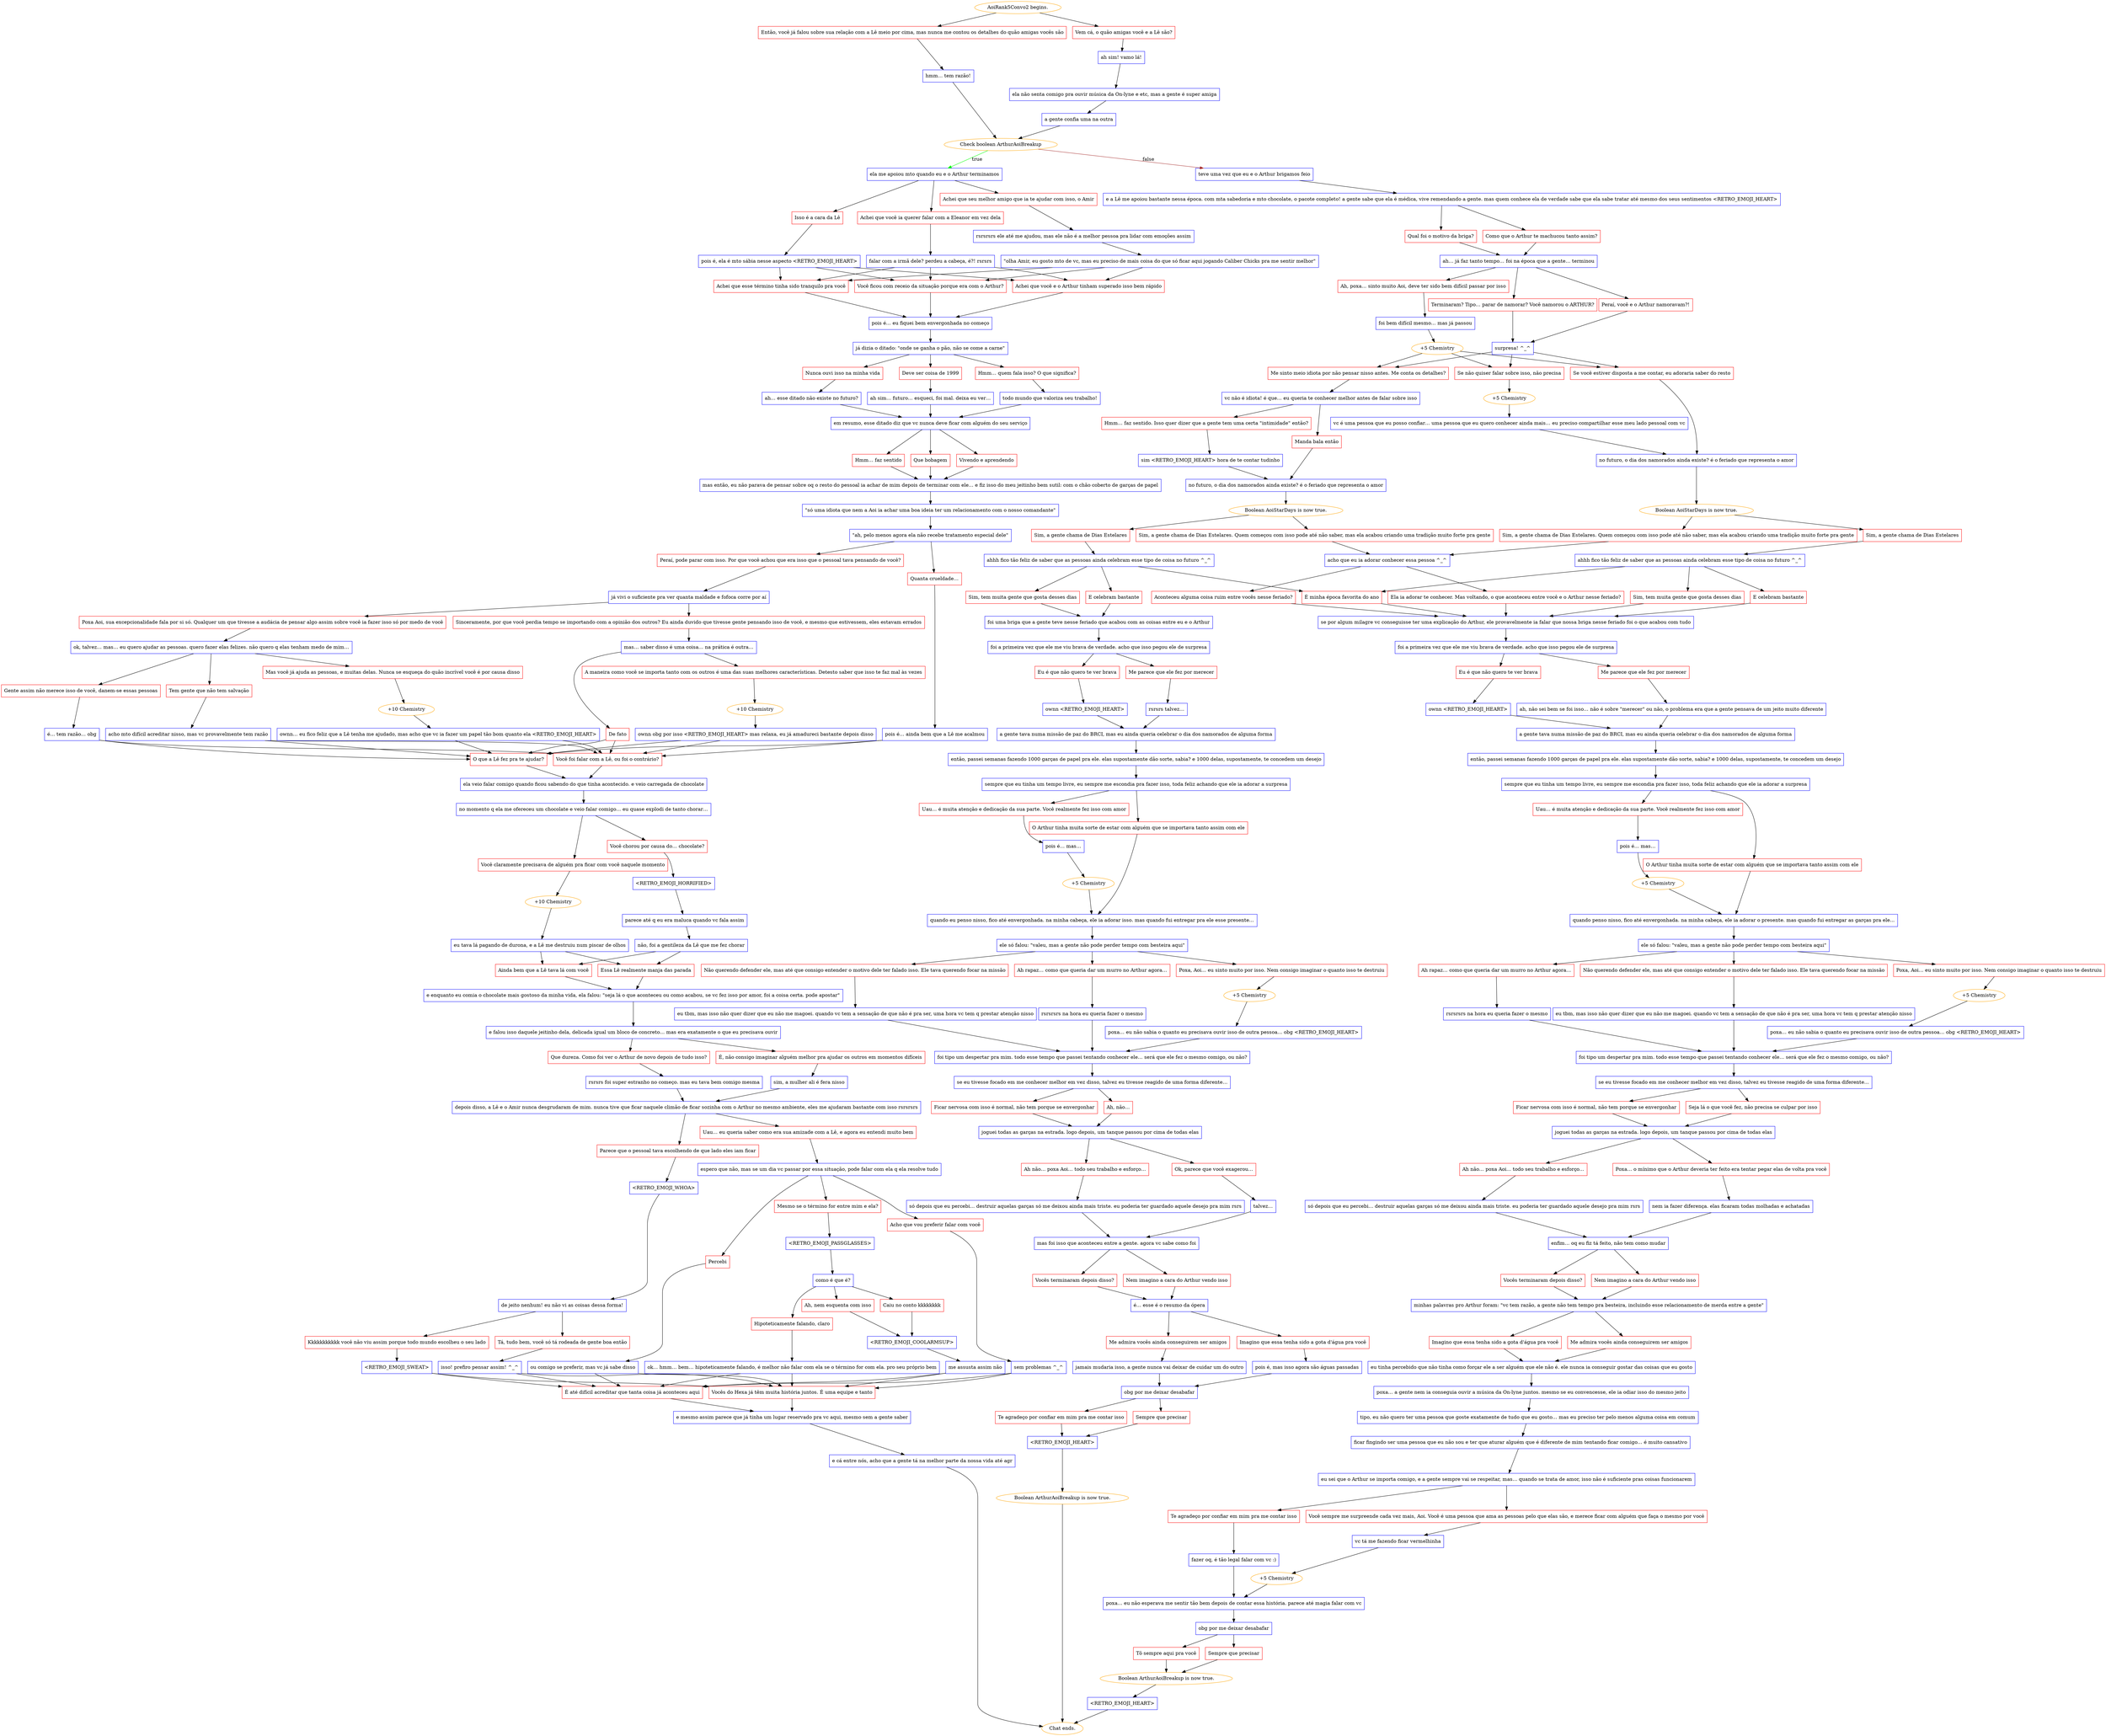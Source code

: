 digraph {
	"AoiRank5Convo2 begins." [color=orange];
		"AoiRank5Convo2 begins." -> j3594922839;
		"AoiRank5Convo2 begins." -> j2038218511;
	j3594922839 [label="Então, você já falou sobre sua relação com a Lê meio por cima, mas nunca me contou os detalhes do quão amigas vocês são",shape=box,color=red];
		j3594922839 -> j4122311262;
	j2038218511 [label="Vem cá, o quão amigas você e a Lê são?",shape=box,color=red];
		j2038218511 -> j413483796;
	j4122311262 [label="hmm… tem razão!",shape=box,color=blue];
		j4122311262 -> j3878575433;
	j413483796 [label="ah sim! vamo lá!",shape=box,color=blue];
		j413483796 -> j1634576999;
	j3878575433 [label="Check boolean ArthurAoiBreakup",color=orange];
		j3878575433 -> j2672778201 [label=true,color=green];
		j3878575433 -> j1548156428 [label=false,color=brown];
	j1634576999 [label="ela não senta comigo pra ouvir música da On-lyne e etc, mas a gente é super amiga",shape=box,color=blue];
		j1634576999 -> j3671720260;
	j2672778201 [label="ela me apoiou mto quando eu e o Arthur terminamos",shape=box,color=blue];
		j2672778201 -> j2114020407;
		j2672778201 -> j2064468269;
		j2672778201 -> j3864143180;
	j1548156428 [label="teve uma vez que eu e o Arthur brigamos feio",shape=box,color=blue];
		j1548156428 -> j2531424033;
	j3671720260 [label="a gente confia uma na outra",shape=box,color=blue];
		j3671720260 -> j3878575433;
	j2114020407 [label="Achei que você ia querer falar com a Eleanor em vez dela",shape=box,color=red];
		j2114020407 -> j296465414;
	j2064468269 [label="Achei que seu melhor amigo que ia te ajudar com isso, o Amir",shape=box,color=red];
		j2064468269 -> j1249509868;
	j3864143180 [label="Isso é a cara da Lê",shape=box,color=red];
		j3864143180 -> j390662233;
	j2531424033 [label="e a Lê me apoiou bastante nessa época. com mta sabedoria e mto chocolate, o pacote completo! a gente sabe que ela é médica, vive remendando a gente. mas quem conhece ela de verdade sabe que ela sabe tratar até mesmo dos seus sentimentos <RETRO_EMOJI_HEART>",shape=box,color=blue];
		j2531424033 -> j2309493348;
		j2531424033 -> j3515236435;
	j296465414 [label="falar com a irmã dele? perdeu a cabeça, é?! rsrsrs",shape=box,color=blue];
		j296465414 -> j2243884364;
		j296465414 -> j1204961757;
		j296465414 -> j2640078934;
	j1249509868 [label="rsrsrsrs ele até me ajudou, mas ele não é a melhor pessoa pra lidar com emoções assim",shape=box,color=blue];
		j1249509868 -> j3106780286;
	j390662233 [label="pois é, ela é mto sábia nesse aspecto <RETRO_EMOJI_HEART>",shape=box,color=blue];
		j390662233 -> j2243884364;
		j390662233 -> j1204961757;
		j390662233 -> j2640078934;
	j2309493348 [label="Qual foi o motivo da briga?",shape=box,color=red];
		j2309493348 -> j2398386026;
	j3515236435 [label="Como que o Arthur te machucou tanto assim?",shape=box,color=red];
		j3515236435 -> j2398386026;
	j2243884364 [label="Você ficou com receio da situação porque era com o Arthur?",shape=box,color=red];
		j2243884364 -> j703240852;
	j1204961757 [label="Achei que esse término tinha sido tranquilo pra você",shape=box,color=red];
		j1204961757 -> j703240852;
	j2640078934 [label="Achei que você e o Arthur tinham superado isso bem rápido",shape=box,color=red];
		j2640078934 -> j703240852;
	j3106780286 [label="\"olha Amir, eu gosto mto de vc, mas eu preciso de mais coisa do que só ficar aqui jogando Caliber Chicks pra me sentir melhor\"",shape=box,color=blue];
		j3106780286 -> j2243884364;
		j3106780286 -> j1204961757;
		j3106780286 -> j2640078934;
	j2398386026 [label="ah… já faz tanto tempo… foi na época que a gente… terminou",shape=box,color=blue];
		j2398386026 -> j2027287727;
		j2398386026 -> j1136020603;
		j2398386026 -> j1212580610;
	j703240852 [label="pois é… eu fiquei bem envergonhada no começo",shape=box,color=blue];
		j703240852 -> j568982407;
	j2027287727 [label="Peraí, você e o Arthur namoravam?!",shape=box,color=red];
		j2027287727 -> j3687936759;
	j1136020603 [label="Terminaram? Tipo… parar de namorar? Você namorou o ARTHUR?",shape=box,color=red];
		j1136020603 -> j3687936759;
	j1212580610 [label="Ah, poxa… sinto muito Aoi, deve ter sido bem difícil passar por isso",shape=box,color=red];
		j1212580610 -> j353751171;
	j568982407 [label="já dizia o ditado: \"onde se ganha o pão, não se come a carne\"",shape=box,color=blue];
		j568982407 -> j4224443707;
		j568982407 -> j1981180506;
		j568982407 -> j2513221048;
	j3687936759 [label="surpresa! ^_^",shape=box,color=blue];
		j3687936759 -> j201300709;
		j3687936759 -> j1893755722;
		j3687936759 -> j2865204619;
	j353751171 [label="foi bem difícil mesmo… mas já passou",shape=box,color=blue];
		j353751171 -> j4253216978;
	j4224443707 [label="Nunca ouvi isso na minha vida",shape=box,color=red];
		j4224443707 -> j4286092613;
	j1981180506 [label="Deve ser coisa de 1999",shape=box,color=red];
		j1981180506 -> j37021478;
	j2513221048 [label="Hmm… quem fala isso? O que significa?",shape=box,color=red];
		j2513221048 -> j2518423044;
	j201300709 [label="Se não quiser falar sobre isso, não precisa",shape=box,color=red];
		j201300709 -> j3943311910;
	j1893755722 [label="Se você estiver disposta a me contar, eu adoraria saber do resto",shape=box,color=red];
		j1893755722 -> j753922387;
	j2865204619 [label="Me sinto meio idiota por não pensar nisso antes. Me conta os detalhes?",shape=box,color=red];
		j2865204619 -> j4134665387;
	j4253216978 [label="+5 Chemistry",color=orange];
		j4253216978 -> j201300709;
		j4253216978 -> j1893755722;
		j4253216978 -> j2865204619;
	j4286092613 [label="ah… esse ditado não existe no futuro?",shape=box,color=blue];
		j4286092613 -> j3859095297;
	j37021478 [label="ah sim… futuro… esqueci, foi mal. deixa eu ver…",shape=box,color=blue];
		j37021478 -> j3859095297;
	j2518423044 [label="todo mundo que valoriza seu trabalho!",shape=box,color=blue];
		j2518423044 -> j3859095297;
	j3943311910 [label="+5 Chemistry",color=orange];
		j3943311910 -> j1801282605;
	j753922387 [label="no futuro, o dia dos namorados ainda existe? é o feriado que representa o amor",shape=box,color=blue];
		j753922387 -> j4226856760;
	j4134665387 [label="vc não é idiota! é que… eu queria te conhecer melhor antes de falar sobre isso",shape=box,color=blue];
		j4134665387 -> j3175285340;
		j4134665387 -> j3871584914;
	j3859095297 [label="em resumo, esse ditado diz que vc nunca deve ficar com alguém do seu serviço",shape=box,color=blue];
		j3859095297 -> j1907236269;
		j3859095297 -> j3344194529;
		j3859095297 -> j658850996;
	j1801282605 [label="vc é uma pessoa que eu posso confiar… uma pessoa que eu quero conhecer ainda mais… eu preciso compartilhar esse meu lado pessoal com vc",shape=box,color=blue];
		j1801282605 -> j753922387;
	j4226856760 [label="Boolean AoiStarDays is now true.",color=orange];
		j4226856760 -> j2022374815;
		j4226856760 -> j4068916748;
	j3175285340 [label="Manda bala então",shape=box,color=red];
		j3175285340 -> j3963842551;
	j3871584914 [label="Hmm… faz sentido. Isso quer dizer que a gente tem uma certa \"intimidade\" então?",shape=box,color=red];
		j3871584914 -> j3980840308;
	j1907236269 [label="Hmm… faz sentido",shape=box,color=red];
		j1907236269 -> j2333043766;
	j3344194529 [label="Que bobagem",shape=box,color=red];
		j3344194529 -> j2333043766;
	j658850996 [label="Vivendo e aprendendo",shape=box,color=red];
		j658850996 -> j2333043766;
	j2022374815 [label="Sim, a gente chama de Dias Estelares",shape=box,color=red];
		j2022374815 -> j1893076360;
	j4068916748 [label="Sim, a gente chama de Dias Estelares. Quem começou com isso pode até não saber, mas ela acabou criando uma tradição muito forte pra gente",shape=box,color=red];
		j4068916748 -> j1383643016;
	j3963842551 [label="no futuro, o dia dos namorados ainda existe? é o feriado que representa o amor",shape=box,color=blue];
		j3963842551 -> j3431366332;
	j3980840308 [label="sim <RETRO_EMOJI_HEART> hora de te contar tudinho",shape=box,color=blue];
		j3980840308 -> j3963842551;
	j2333043766 [label="mas então, eu não parava de pensar sobre oq o resto do pessoal ia achar de mim depois de terminar com ele… e fiz isso do meu jeitinho bem sutil: com o chão coberto de garças de papel",shape=box,color=blue];
		j2333043766 -> j3494735404;
	j1893076360 [label="ahhh fico tão feliz de saber que as pessoas ainda celebram esse tipo de coisa no futuro ^_^",shape=box,color=blue];
		j1893076360 -> j4276822344;
		j1893076360 -> j4206230338;
		j1893076360 -> j350482918;
	j1383643016 [label="acho que eu ia adorar conhecer essa pessoa ^_^",shape=box,color=blue];
		j1383643016 -> j49063936;
		j1383643016 -> j3387652444;
	j3431366332 [label="Boolean AoiStarDays is now true.",color=orange];
		j3431366332 -> j14572219;
		j3431366332 -> j3702572225;
	j3494735404 [label="\"só uma idiota que nem a Aoi ia achar uma boa ideia ter um relacionamento com o nosso comandante\"",shape=box,color=blue];
		j3494735404 -> j445018082;
	j4276822344 [label="E celebram bastante",shape=box,color=red];
		j4276822344 -> j2254738185;
	j4206230338 [label="Sim, tem muita gente que gosta desses dias",shape=box,color=red];
		j4206230338 -> j2254738185;
	j350482918 [label="É minha época favorita do ano",shape=box,color=red];
		j350482918 -> j2254738185;
	j49063936 [label="Ela ia adorar te conhecer. Mas voltando, o que aconteceu entre você e o Arthur nesse feriado?",shape=box,color=red];
		j49063936 -> j2254738185;
	j3387652444 [label="Aconteceu alguma coisa ruim entre vocês nesse feriado?",shape=box,color=red];
		j3387652444 -> j2254738185;
	j14572219 [label="Sim, a gente chama de Dias Estelares. Quem começou com isso pode até não saber, mas ela acabou criando uma tradição muito forte pra gente",shape=box,color=red];
		j14572219 -> j1383643016;
	j3702572225 [label="Sim, a gente chama de Dias Estelares",shape=box,color=red];
		j3702572225 -> j625295073;
	j445018082 [label="\"ah, pelo menos agora ela não recebe tratamento especial dele\"",shape=box,color=blue];
		j445018082 -> j3880969860;
		j445018082 -> j2667226622;
	j2254738185 [label="se por algum milagre vc conseguisse ter uma explicação do Arthur, ele provavelmente ia falar que nossa briga nesse feriado foi o que acabou com tudo",shape=box,color=blue];
		j2254738185 -> j882448994;
	j625295073 [label="ahhh fico tão feliz de saber que as pessoas ainda celebram esse tipo de coisa no futuro ^_^",shape=box,color=blue];
		j625295073 -> j350482918;
		j625295073 -> j2408422305;
		j625295073 -> j2168571030;
	j3880969860 [label="Peraí, pode parar com isso. Por que você achou que era isso que o pessoal tava pensando de você?",shape=box,color=red];
		j3880969860 -> j3459291119;
	j2667226622 [label="Quanta crueldade…",shape=box,color=red];
		j2667226622 -> j491630608;
	j882448994 [label="foi a primeira vez que ele me viu brava de verdade. acho que isso pegou ele de surpresa",shape=box,color=blue];
		j882448994 -> j3081830559;
		j882448994 -> j3952221136;
	j2408422305 [label="Sim, tem muita gente que gosta desses dias",shape=box,color=red];
		j2408422305 -> j2538314575;
	j2168571030 [label="E celebram bastante",shape=box,color=red];
		j2168571030 -> j2538314575;
	j3459291119 [label="já vivi o suficiente pra ver quanta maldade e fofoca corre por aí",shape=box,color=blue];
		j3459291119 -> j2760911299;
		j3459291119 -> j2820755499;
	j491630608 [label="pois é… ainda bem que a Lê me acalmou",shape=box,color=blue];
		j491630608 -> j85612028;
		j491630608 -> j2059859187;
	j3081830559 [label="Eu é que não quero te ver brava",shape=box,color=red];
		j3081830559 -> j1713105927;
	j3952221136 [label="Me parece que ele fez por merecer",shape=box,color=red];
		j3952221136 -> j3357888340;
	j2538314575 [label="foi uma briga que a gente teve nesse feriado que acabou com as coisas entre eu e o Arthur",shape=box,color=blue];
		j2538314575 -> j227726364;
	j2760911299 [label="Sinceramente, por que você perdia tempo se importando com a opinião dos outros? Eu ainda duvido que tivesse gente pensando isso de você, e mesmo que estivessem, eles estavam errados",shape=box,color=red];
		j2760911299 -> j229856701;
	j2820755499 [label="Poxa Aoi, sua excepcionalidade fala por si só. Qualquer um que tivesse a audácia de pensar algo assim sobre você ia fazer isso só por medo de você",shape=box,color=red];
		j2820755499 -> j2968395972;
	j85612028 [label="Você foi falar com a Lê, ou foi o contrário?",shape=box,color=red];
		j85612028 -> j3241929283;
	j2059859187 [label="O que a Lê fez pra te ajudar?",shape=box,color=red];
		j2059859187 -> j3241929283;
	j1713105927 [label="ownn <RETRO_EMOJI_HEART>",shape=box,color=blue];
		j1713105927 -> j2684839007;
	j3357888340 [label="ah, não sei bem se foi isso… não é sobre \"merecer\" ou não, o problema era que a gente pensava de um jeito muito diferente",shape=box,color=blue];
		j3357888340 -> j2684839007;
	j227726364 [label="foi a primeira vez que ele me viu brava de verdade. acho que isso pegou ele de surpresa",shape=box,color=blue];
		j227726364 -> j3426889917;
		j227726364 -> j283533977;
	j229856701 [label="mas… saber disso é uma coisa… na prática é outra…",shape=box,color=blue];
		j229856701 -> j2973900566;
		j229856701 -> j2922289462;
	j2968395972 [label="ok, talvez… mas… eu quero ajudar as pessoas. quero fazer elas felizes. não quero q elas tenham medo de mim…",shape=box,color=blue];
		j2968395972 -> j3768686146;
		j2968395972 -> j4033246517;
		j2968395972 -> j2763186737;
	j3241929283 [label="ela veio falar comigo quando ficou sabendo do que tinha acontecido. e veio carregada de chocolate",shape=box,color=blue];
		j3241929283 -> j213056655;
	j2684839007 [label="a gente tava numa missão de paz do BRCI, mas eu ainda queria celebrar o dia dos namorados de alguma forma",shape=box,color=blue];
		j2684839007 -> j1655232528;
	j3426889917 [label="Eu é que não quero te ver brava",shape=box,color=red];
		j3426889917 -> j1904149821;
	j283533977 [label="Me parece que ele fez por merecer",shape=box,color=red];
		j283533977 -> j524304078;
	j2973900566 [label="A maneira como você se importa tanto com os outros é uma das suas melhores características. Detesto saber que isso te faz mal às vezes",shape=box,color=red];
		j2973900566 -> j2791876074;
	j2922289462 [label="De fato",shape=box,color=red];
		j2922289462 -> j85612028;
		j2922289462 -> j2059859187;
	j3768686146 [label="Gente assim não merece isso de você, danem-se essas pessoas",shape=box,color=red];
		j3768686146 -> j2267230424;
	j4033246517 [label="Tem gente que não tem salvação",shape=box,color=red];
		j4033246517 -> j2486430723;
	j2763186737 [label="Mas você já ajuda as pessoas, e muitas delas. Nunca se esqueça do quão incrível você é por causa disso",shape=box,color=red];
		j2763186737 -> j1246651271;
	j213056655 [label="no momento q ela me ofereceu um chocolate e veio falar comigo… eu quase explodi de tanto chorar…",shape=box,color=blue];
		j213056655 -> j673467986;
		j213056655 -> j1337725513;
	j1655232528 [label="então, passei semanas fazendo 1000 garças de papel pra ele. elas supostamente dão sorte, sabia? e 1000 delas, supostamente, te concedem um desejo",shape=box,color=blue];
		j1655232528 -> j3309834697;
	j1904149821 [label="ownn <RETRO_EMOJI_HEART>",shape=box,color=blue];
		j1904149821 -> j2964653254;
	j524304078 [label="rsrsrs talvez…",shape=box,color=blue];
		j524304078 -> j2964653254;
	j2791876074 [label="+10 Chemistry",color=orange];
		j2791876074 -> j39474301;
	j2267230424 [label="é… tem razão… obg",shape=box,color=blue];
		j2267230424 -> j85612028;
		j2267230424 -> j2059859187;
	j2486430723 [label="acho mto difícil acreditar nisso, mas vc provavelmente tem razão",shape=box,color=blue];
		j2486430723 -> j85612028;
		j2486430723 -> j2059859187;
	j1246651271 [label="+10 Chemistry",color=orange];
		j1246651271 -> j4128852703;
	j673467986 [label="Você claramente precisava de alguém pra ficar com você naquele momento",shape=box,color=red];
		j673467986 -> j788265367;
	j1337725513 [label="Você chorou por causa do… chocolate?",shape=box,color=red];
		j1337725513 -> j2083974540;
	j3309834697 [label="sempre que eu tinha um tempo livre, eu sempre me escondia pra fazer isso, toda feliz achando que ele ia adorar a surpresa",shape=box,color=blue];
		j3309834697 -> j1349066596;
		j3309834697 -> j259067172;
	j2964653254 [label="a gente tava numa missão de paz do BRCI, mas eu ainda queria celebrar o dia dos namorados de alguma forma",shape=box,color=blue];
		j2964653254 -> j2247147878;
	j39474301 [label="ownn obg por isso <RETRO_EMOJI_HEART> mas relaxa, eu já amadureci bastante depois disso",shape=box,color=blue];
		j39474301 -> j85612028;
		j39474301 -> j2059859187;
	j4128852703 [label="ownn… eu fico feliz que a Lê tenha me ajudado, mas acho que vc ia fazer um papel tão bom quanto ela <RETRO_EMOJI_HEART>",shape=box,color=blue];
		j4128852703 -> j85612028;
		j4128852703 -> j2059859187;
	j788265367 [label="+10 Chemistry",color=orange];
		j788265367 -> j717316938;
	j2083974540 [label="<RETRO_EMOJI_HORRIFIED>",shape=box,color=blue];
		j2083974540 -> j2516315173;
	j1349066596 [label="Uau… é muita atenção e dedicação da sua parte. Você realmente fez isso com amor",shape=box,color=red];
		j1349066596 -> j1804609933;
	j259067172 [label="O Arthur tinha muita sorte de estar com alguém que se importava tanto assim com ele",shape=box,color=red];
		j259067172 -> j1445970908;
	j2247147878 [label="então, passei semanas fazendo 1000 garças de papel pra ele. elas supostamente dão sorte, sabia? e 1000 delas, supostamente, te concedem um desejo",shape=box,color=blue];
		j2247147878 -> j595283265;
	j717316938 [label="eu tava lá pagando de durona, e a Lê me destruiu num piscar de olhos",shape=box,color=blue];
		j717316938 -> j684221327;
		j717316938 -> j80034049;
	j2516315173 [label="parece até q eu era maluca quando vc fala assim",shape=box,color=blue];
		j2516315173 -> j477754513;
	j1804609933 [label="pois é… mas…",shape=box,color=blue];
		j1804609933 -> j1965574016;
	j1445970908 [label="quando penso nisso, fico até envergonhada. na minha cabeça, ele ia adorar o presente. mas quando fui entregar as garças pra ele...",shape=box,color=blue];
		j1445970908 -> j977314042;
	j595283265 [label="sempre que eu tinha um tempo livre, eu sempre me escondia pra fazer isso, toda feliz achando que ele ia adorar a surpresa",shape=box,color=blue];
		j595283265 -> j3247812909;
		j595283265 -> j1581188040;
	j684221327 [label="Ainda bem que a Lê tava lá com você",shape=box,color=red];
		j684221327 -> j429673685;
	j80034049 [label="Essa Lê realmente manja das parada",shape=box,color=red];
		j80034049 -> j429673685;
	j477754513 [label="não, foi a gentileza da Lê que me fez chorar",shape=box,color=blue];
		j477754513 -> j684221327;
		j477754513 -> j80034049;
	j1965574016 [label="+5 Chemistry",color=orange];
		j1965574016 -> j1445970908;
	j977314042 [label="ele só falou: \"valeu, mas a gente não pode perder tempo com besteira aqui\"",shape=box,color=blue];
		j977314042 -> j1336528566;
		j977314042 -> j1361247751;
		j977314042 -> j3598749749;
	j3247812909 [label="O Arthur tinha muita sorte de estar com alguém que se importava tanto assim com ele",shape=box,color=red];
		j3247812909 -> j1140577570;
	j1581188040 [label="Uau… é muita atenção e dedicação da sua parte. Você realmente fez isso com amor",shape=box,color=red];
		j1581188040 -> j2441703980;
	j429673685 [label="e enquanto eu comia o chocolate mais gostoso da minha vida, ela falou: \"seja lá o que aconteceu ou como acabou, se vc fez isso por amor, foi a coisa certa. pode apostar\"",shape=box,color=blue];
		j429673685 -> j197322088;
	j1336528566 [label="Ah rapaz… como que queria dar um murro no Arthur agora…",shape=box,color=red];
		j1336528566 -> j786024824;
	j1361247751 [label="Poxa, Aoi… eu sinto muito por isso. Nem consigo imaginar o quanto isso te destruiu",shape=box,color=red];
		j1361247751 -> j2563285040;
	j3598749749 [label="Não querendo defender ele, mas até que consigo entender o motivo dele ter falado isso. Ele tava querendo focar na missão",shape=box,color=red];
		j3598749749 -> j63295251;
	j1140577570 [label="quando eu penso nisso, fico até envergonhada. na minha cabeça, ele ia adorar isso. mas quando fui entregar pra ele esse presente…",shape=box,color=blue];
		j1140577570 -> j4167834123;
	j2441703980 [label="pois é… mas…",shape=box,color=blue];
		j2441703980 -> j1741758622;
	j197322088 [label="e falou isso daquele jeitinho dela, delicada igual um bloco de concreto… mas era exatamente o que eu precisava ouvir",shape=box,color=blue];
		j197322088 -> j2530890627;
		j197322088 -> j3216487438;
	j786024824 [label="rsrsrsrs na hora eu queria fazer o mesmo",shape=box,color=blue];
		j786024824 -> j2534980435;
	j2563285040 [label="+5 Chemistry",color=orange];
		j2563285040 -> j1632424871;
	j63295251 [label="eu tbm, mas isso não quer dizer que eu não me magoei. quando vc tem a sensação de que não é pra ser, uma hora vc tem q prestar atenção nisso",shape=box,color=blue];
		j63295251 -> j2534980435;
	j4167834123 [label="ele só falou: \"valeu, mas a gente não pode perder tempo com besteira aqui\"",shape=box,color=blue];
		j4167834123 -> j1193671148;
		j4167834123 -> j1197955731;
		j4167834123 -> j3898149686;
	j1741758622 [label="+5 Chemistry",color=orange];
		j1741758622 -> j1140577570;
	j2530890627 [label="Que dureza. Como foi ver o Arthur de novo depois de tudo isso?",shape=box,color=red];
		j2530890627 -> j602141484;
	j3216487438 [label="É, não consigo imaginar alguém melhor pra ajudar os outros em momentos difíceis",shape=box,color=red];
		j3216487438 -> j4101907508;
	j2534980435 [label="foi tipo um despertar pra mim. todo esse tempo que passei tentando conhecer ele… será que ele fez o mesmo comigo, ou não?",shape=box,color=blue];
		j2534980435 -> j293646082;
	j1632424871 [label="poxa… eu não sabia o quanto eu precisava ouvir isso de outra pessoa… obg <RETRO_EMOJI_HEART>",shape=box,color=blue];
		j1632424871 -> j2534980435;
	j1193671148 [label="Não querendo defender ele, mas até que consigo entender o motivo dele ter falado isso. Ele tava querendo focar na missão",shape=box,color=red];
		j1193671148 -> j1645284264;
	j1197955731 [label="Poxa, Aoi… eu sinto muito por isso. Nem consigo imaginar o quanto isso te destruiu",shape=box,color=red];
		j1197955731 -> j4001411164;
	j3898149686 [label="Ah rapaz… como que queria dar um murro no Arthur agora…",shape=box,color=red];
		j3898149686 -> j3062061269;
	j602141484 [label="rsrsrs foi super estranho no começo. mas eu tava bem comigo mesma",shape=box,color=blue];
		j602141484 -> j1498449922;
	j4101907508 [label="sim, a mulher ali é fera nisso",shape=box,color=blue];
		j4101907508 -> j1498449922;
	j293646082 [label="se eu tivesse focado em me conhecer melhor em vez disso, talvez eu tivesse reagido de uma forma diferente…",shape=box,color=blue];
		j293646082 -> j366904087;
		j293646082 -> j2825964948;
	j1645284264 [label="eu tbm, mas isso não quer dizer que eu não me magoei. quando vc tem a sensação de que não é pra ser, uma hora vc tem q prestar atenção nisso",shape=box,color=blue];
		j1645284264 -> j2606186713;
	j4001411164 [label="+5 Chemistry",color=orange];
		j4001411164 -> j3454381275;
	j3062061269 [label="rsrsrsrs na hora eu queria fazer o mesmo",shape=box,color=blue];
		j3062061269 -> j2606186713;
	j1498449922 [label="depois disso, a Lê e o Amir nunca desgrudaram de mim. nunca tive que ficar naquele climão de ficar sozinha com o Arthur no mesmo ambiente, eles me ajudaram bastante com isso rsrsrsrs",shape=box,color=blue];
		j1498449922 -> j501826763;
		j1498449922 -> j3323142428;
	j366904087 [label="Ficar nervosa com isso é normal, não tem porque se envergonhar",shape=box,color=red];
		j366904087 -> j2709671100;
	j2825964948 [label="Seja lá o que você fez, não precisa se culpar por isso",shape=box,color=red];
		j2825964948 -> j2709671100;
	j2606186713 [label="foi tipo um despertar pra mim. todo esse tempo que passei tentando conhecer ele… será que ele fez o mesmo comigo, ou não?",shape=box,color=blue];
		j2606186713 -> j670530478;
	j3454381275 [label="poxa… eu não sabia o quanto eu precisava ouvir isso de outra pessoa… obg <RETRO_EMOJI_HEART>",shape=box,color=blue];
		j3454381275 -> j2606186713;
	j501826763 [label="Uau… eu queria saber como era sua amizade com a Lê, e agora eu entendi muito bem",shape=box,color=red];
		j501826763 -> j2504366590;
	j3323142428 [label="Parece que o pessoal tava escolhendo de que lado eles iam ficar",shape=box,color=red];
		j3323142428 -> j3781732496;
	j2709671100 [label="joguei todas as garças na estrada. logo depois, um tanque passou por cima de todas elas",shape=box,color=blue];
		j2709671100 -> j711254386;
		j2709671100 -> j2396368328;
	j670530478 [label="se eu tivesse focado em me conhecer melhor em vez disso, talvez eu tivesse reagido de uma forma diferente…",shape=box,color=blue];
		j670530478 -> j282519261;
		j670530478 -> j4155571092;
	j2504366590 [label="espero que não, mas se um dia vc passar por essa situação, pode falar com ela q ela resolve tudo",shape=box,color=blue];
		j2504366590 -> j2495084575;
		j2504366590 -> j123721876;
		j2504366590 -> j781158975;
	j3781732496 [label="<RETRO_EMOJI_WHOA>",shape=box,color=blue];
		j3781732496 -> j445869578;
	j711254386 [label="Ah não… poxa Aoi… todo seu trabalho e esforço…",shape=box,color=red];
		j711254386 -> j787377135;
	j2396368328 [label="Poxa… o mínimo que o Arthur deveria ter feito era tentar pegar elas de volta pra você",shape=box,color=red];
		j2396368328 -> j306219964;
	j282519261 [label="Ficar nervosa com isso é normal, não tem porque se envergonhar",shape=box,color=red];
		j282519261 -> j4186017163;
	j4155571092 [label="Ah, não…",shape=box,color=red];
		j4155571092 -> j4186017163;
	j2495084575 [label="Mesmo se o término for entre mim e ela?",shape=box,color=red];
		j2495084575 -> j499024045;
	j123721876 [label="Acho que vou preferir falar com você",shape=box,color=red];
		j123721876 -> j4180070989;
	j781158975 [label="Percebi",shape=box,color=red];
		j781158975 -> j768830833;
	j445869578 [label="de jeito nenhum! eu não vi as coisas dessa forma!",shape=box,color=blue];
		j445869578 -> j3375881310;
		j445869578 -> j3476255233;
	j787377135 [label="só depois que eu percebi… destruir aquelas garças só me deixou ainda mais triste. eu poderia ter guardado aquele desejo pra mim rsrs",shape=box,color=blue];
		j787377135 -> j1711109500;
	j306219964 [label="nem ia fazer diferença. elas ficaram todas molhadas e achatadas",shape=box,color=blue];
		j306219964 -> j1711109500;
	j4186017163 [label="joguei todas as garças na estrada. logo depois, um tanque passou por cima de todas elas",shape=box,color=blue];
		j4186017163 -> j3782147285;
		j4186017163 -> j1787610861;
	j499024045 [label="<RETRO_EMOJI_PASSGLASSES>",shape=box,color=blue];
		j499024045 -> j3948039836;
	j4180070989 [label="sem problemas ^_^",shape=box,color=blue];
		j4180070989 -> j2487279116;
		j4180070989 -> j4021823605;
	j768830833 [label="ou comigo se preferir, mas vc já sabe disso",shape=box,color=blue];
		j768830833 -> j2487279116;
		j768830833 -> j4021823605;
	j3375881310 [label="Kkkkkkkkkkk você não viu assim porque todo mundo escolheu o seu lado",shape=box,color=red];
		j3375881310 -> j105254869;
	j3476255233 [label="Tá, tudo bem, você só tá rodeada de gente boa então",shape=box,color=red];
		j3476255233 -> j3558015970;
	j1711109500 [label="enfim… oq eu fiz tá feito, não tem como mudar",shape=box,color=blue];
		j1711109500 -> j994627468;
		j1711109500 -> j4273368490;
	j3782147285 [label="Ah não… poxa Aoi… todo seu trabalho e esforço…",shape=box,color=red];
		j3782147285 -> j4004725982;
	j1787610861 [label="Ok, parece que você exagerou…",shape=box,color=red];
		j1787610861 -> j2521366895;
	j3948039836 [label="como é que é?",shape=box,color=blue];
		j3948039836 -> j1973358463;
		j3948039836 -> j3585380581;
		j3948039836 -> j1655016160;
	j2487279116 [label="Vocês do Hexa já têm muita história juntos. É uma equipe e tanto",shape=box,color=red];
		j2487279116 -> j793159462;
	j4021823605 [label="É até difícil acreditar que tanta coisa já aconteceu aqui",shape=box,color=red];
		j4021823605 -> j793159462;
	j105254869 [label="<RETRO_EMOJI_SWEAT>",shape=box,color=blue];
		j105254869 -> j2487279116;
		j105254869 -> j4021823605;
	j3558015970 [label="isso! prefiro pensar assim! ^_^",shape=box,color=blue];
		j3558015970 -> j2487279116;
		j3558015970 -> j4021823605;
	j994627468 [label="Vocês terminaram depois disso?",shape=box,color=red];
		j994627468 -> j1459618508;
	j4273368490 [label="Nem imagino a cara do Arthur vendo isso",shape=box,color=red];
		j4273368490 -> j1459618508;
	j4004725982 [label="só depois que eu percebi… destruir aquelas garças só me deixou ainda mais triste. eu poderia ter guardado aquele desejo pra mim rsrs",shape=box,color=blue];
		j4004725982 -> j4107002550;
	j2521366895 [label="talvez…",shape=box,color=blue];
		j2521366895 -> j4107002550;
	j1973358463 [label="Hipoteticamente falando, claro",shape=box,color=red];
		j1973358463 -> j890298479;
	j3585380581 [label="Caiu no conto kkkkkkkk",shape=box,color=red];
		j3585380581 -> j3081544919;
	j1655016160 [label="Ah, nem esquenta com isso",shape=box,color=red];
		j1655016160 -> j3081544919;
	j793159462 [label="e mesmo assim parece que já tinha um lugar reservado pra vc aqui, mesmo sem a gente saber",shape=box,color=blue];
		j793159462 -> j3165971328;
	j1459618508 [label="minhas palavras pro Arthur foram: \"vc tem razão, a gente não tem tempo pra besteira, incluindo esse relacionamento de merda entre a gente\"",shape=box,color=blue];
		j1459618508 -> j1272753790;
		j1459618508 -> j3219741086;
	j4107002550 [label="mas foi isso que aconteceu entre a gente. agora vc sabe como foi",shape=box,color=blue];
		j4107002550 -> j1351188395;
		j4107002550 -> j3784886567;
	j890298479 [label="ok… hmm… bem… hipoteticamente falando, é melhor não falar com ela se o término for com ela. pro seu próprio bem",shape=box,color=blue];
		j890298479 -> j2487279116;
		j890298479 -> j4021823605;
	j3081544919 [label="<RETRO_EMOJI_COOLARMSUP>",shape=box,color=blue];
		j3081544919 -> j4155498496;
	j3165971328 [label="e cá entre nós, acho que a gente tá na melhor parte da nossa vida até agr",shape=box,color=blue];
		j3165971328 -> "Chat ends.";
	j1272753790 [label="Me admira vocês ainda conseguirem ser amigos",shape=box,color=red];
		j1272753790 -> j1940204151;
	j3219741086 [label="Imagino que essa tenha sido a gota d'água pra você",shape=box,color=red];
		j3219741086 -> j1940204151;
	j1351188395 [label="Vocês terminaram depois disso?",shape=box,color=red];
		j1351188395 -> j1810374605;
	j3784886567 [label="Nem imagino a cara do Arthur vendo isso",shape=box,color=red];
		j3784886567 -> j1810374605;
	j4155498496 [label="me assusta assim não",shape=box,color=blue];
		j4155498496 -> j2487279116;
		j4155498496 -> j4021823605;
	"Chat ends." [color=orange];
	j1940204151 [label="eu tinha percebido que não tinha como forçar ele a ser alguém que ele não é. ele nunca ia conseguir gostar das coisas que eu gosto",shape=box,color=blue];
		j1940204151 -> j3169307246;
	j1810374605 [label="é… esse é o resumo da ópera",shape=box,color=blue];
		j1810374605 -> j3638529821;
		j1810374605 -> j4176424641;
	j3169307246 [label="poxa… a gente nem ia conseguia ouvir a música da On-lyne juntos. mesmo se eu convencesse, ele ia odiar isso do mesmo jeito",shape=box,color=blue];
		j3169307246 -> j1386210786;
	j3638529821 [label="Me admira vocês ainda conseguirem ser amigos",shape=box,color=red];
		j3638529821 -> j2561330783;
	j4176424641 [label="Imagino que essa tenha sido a gota d'água pra você",shape=box,color=red];
		j4176424641 -> j3122087357;
	j1386210786 [label="tipo, eu não quero ter uma pessoa que goste exatamente de tudo que eu gosto… mas eu preciso ter pelo menos alguma coisa em comum",shape=box,color=blue];
		j1386210786 -> j362703949;
	j2561330783 [label="jamais mudaria isso, a gente nunca vai deixar de cuidar um do outro",shape=box,color=blue];
		j2561330783 -> j3976855574;
	j3122087357 [label="pois é, mas isso agora são águas passadas",shape=box,color=blue];
		j3122087357 -> j3976855574;
	j362703949 [label="ficar fingindo ser uma pessoa que eu não sou e ter que aturar alguém que é diferente de mim tentando ficar comigo… é muito cansativo",shape=box,color=blue];
		j362703949 -> j3546143432;
	j3976855574 [label="obg por me deixar desabafar",shape=box,color=blue];
		j3976855574 -> j1167968027;
		j3976855574 -> j2946780586;
	j3546143432 [label="eu sei que o Arthur se importa comigo, e a gente sempre vai se respeitar, mas… quando se trata de amor, isso não é suficiente pras coisas funcionarem",shape=box,color=blue];
		j3546143432 -> j1959447488;
		j3546143432 -> j59514758;
	j1167968027 [label="Sempre que precisar",shape=box,color=red];
		j1167968027 -> j1632109606;
	j2946780586 [label="Te agradeço por confiar em mim pra me contar isso",shape=box,color=red];
		j2946780586 -> j1632109606;
	j1959447488 [label="Te agradeço por confiar em mim pra me contar isso",shape=box,color=red];
		j1959447488 -> j3622278131;
	j59514758 [label="Você sempre me surpreende cada vez mais, Aoi. Você é uma pessoa que ama as pessoas pelo que elas são, e merece ficar com alguém que faça o mesmo por você",shape=box,color=red];
		j59514758 -> j4131718596;
	j1632109606 [label="<RETRO_EMOJI_HEART>",shape=box,color=blue];
		j1632109606 -> j4205574074;
	j3622278131 [label="fazer oq, é tão legal falar com vc :)",shape=box,color=blue];
		j3622278131 -> j2957860316;
	j4131718596 [label="vc tá me fazendo ficar vermelhinha",shape=box,color=blue];
		j4131718596 -> j3935899552;
	j4205574074 [label="Boolean ArthurAoiBreakup is now true.",color=orange];
		j4205574074 -> "Chat ends.";
	j2957860316 [label="poxa… eu não esperava me sentir tão bem depois de contar essa história. parece até magia falar com vc",shape=box,color=blue];
		j2957860316 -> j851915505;
	j3935899552 [label="+5 Chemistry",color=orange];
		j3935899552 -> j2957860316;
	j851915505 [label="obg por me deixar desabafar",shape=box,color=blue];
		j851915505 -> j380998456;
		j851915505 -> j2762267385;
	j380998456 [label="Tô sempre aqui pra você",shape=box,color=red];
		j380998456 -> j2407572271;
	j2762267385 [label="Sempre que precisar",shape=box,color=red];
		j2762267385 -> j2407572271;
	j2407572271 [label="Boolean ArthurAoiBreakup is now true.",color=orange];
		j2407572271 -> j1098993356;
	j1098993356 [label="<RETRO_EMOJI_HEART>",shape=box,color=blue];
		j1098993356 -> "Chat ends.";
}